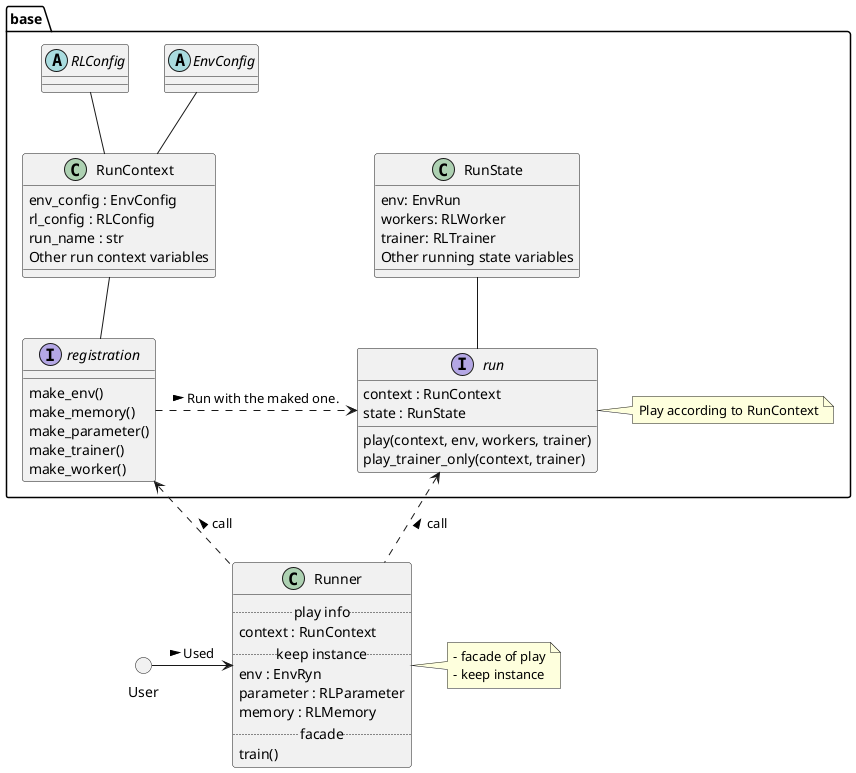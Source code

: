 @startuml class_runner

abstract base.EnvConfig {}
abstract base.RLConfig {}
class base.RunContext {
    env_config : EnvConfig
    rl_config : RLConfig
    run_name : str
    Other run context variables
}
class base.RunState {
    env: EnvRun
    workers: RLWorker
    trainer: RLTrainer
    Other running state variables
}


' --- registration
base.RunContext -- base.registration
base.EnvConfig -- base.RunContext
base.RLConfig -- base.RunContext

interface base.registration {
    make_env()
    make_memory()
    make_parameter()
    make_trainer()
    make_worker()
}


' --- run
base.RunState -- base.run

interface base.run {
    context : RunContext
    state : RunState
    play(context, env, workers, trainer)
    play_trainer_only(context, trainer)
}
note as base.BaseRunMemo
Play according to RunContext
end note
base.run <|- base.BaseRunMemo

base.registration .> base.run : Run with the maked one. >

' --- Runner
class Runner {
    .. play info ..
    context : RunContext
    .. keep instance ..
    env : EnvRyn
    parameter : RLParameter
    memory : RLMemory
    .. facade ..
    train()
}
base.registration <.. Runner : call <
base.run <.. Runner : call <

note as RunnerMemo
- facade of play
- keep instance
end note
Runner <|- RunnerMemo


circle User
User -> Runner : Used >

@enduml